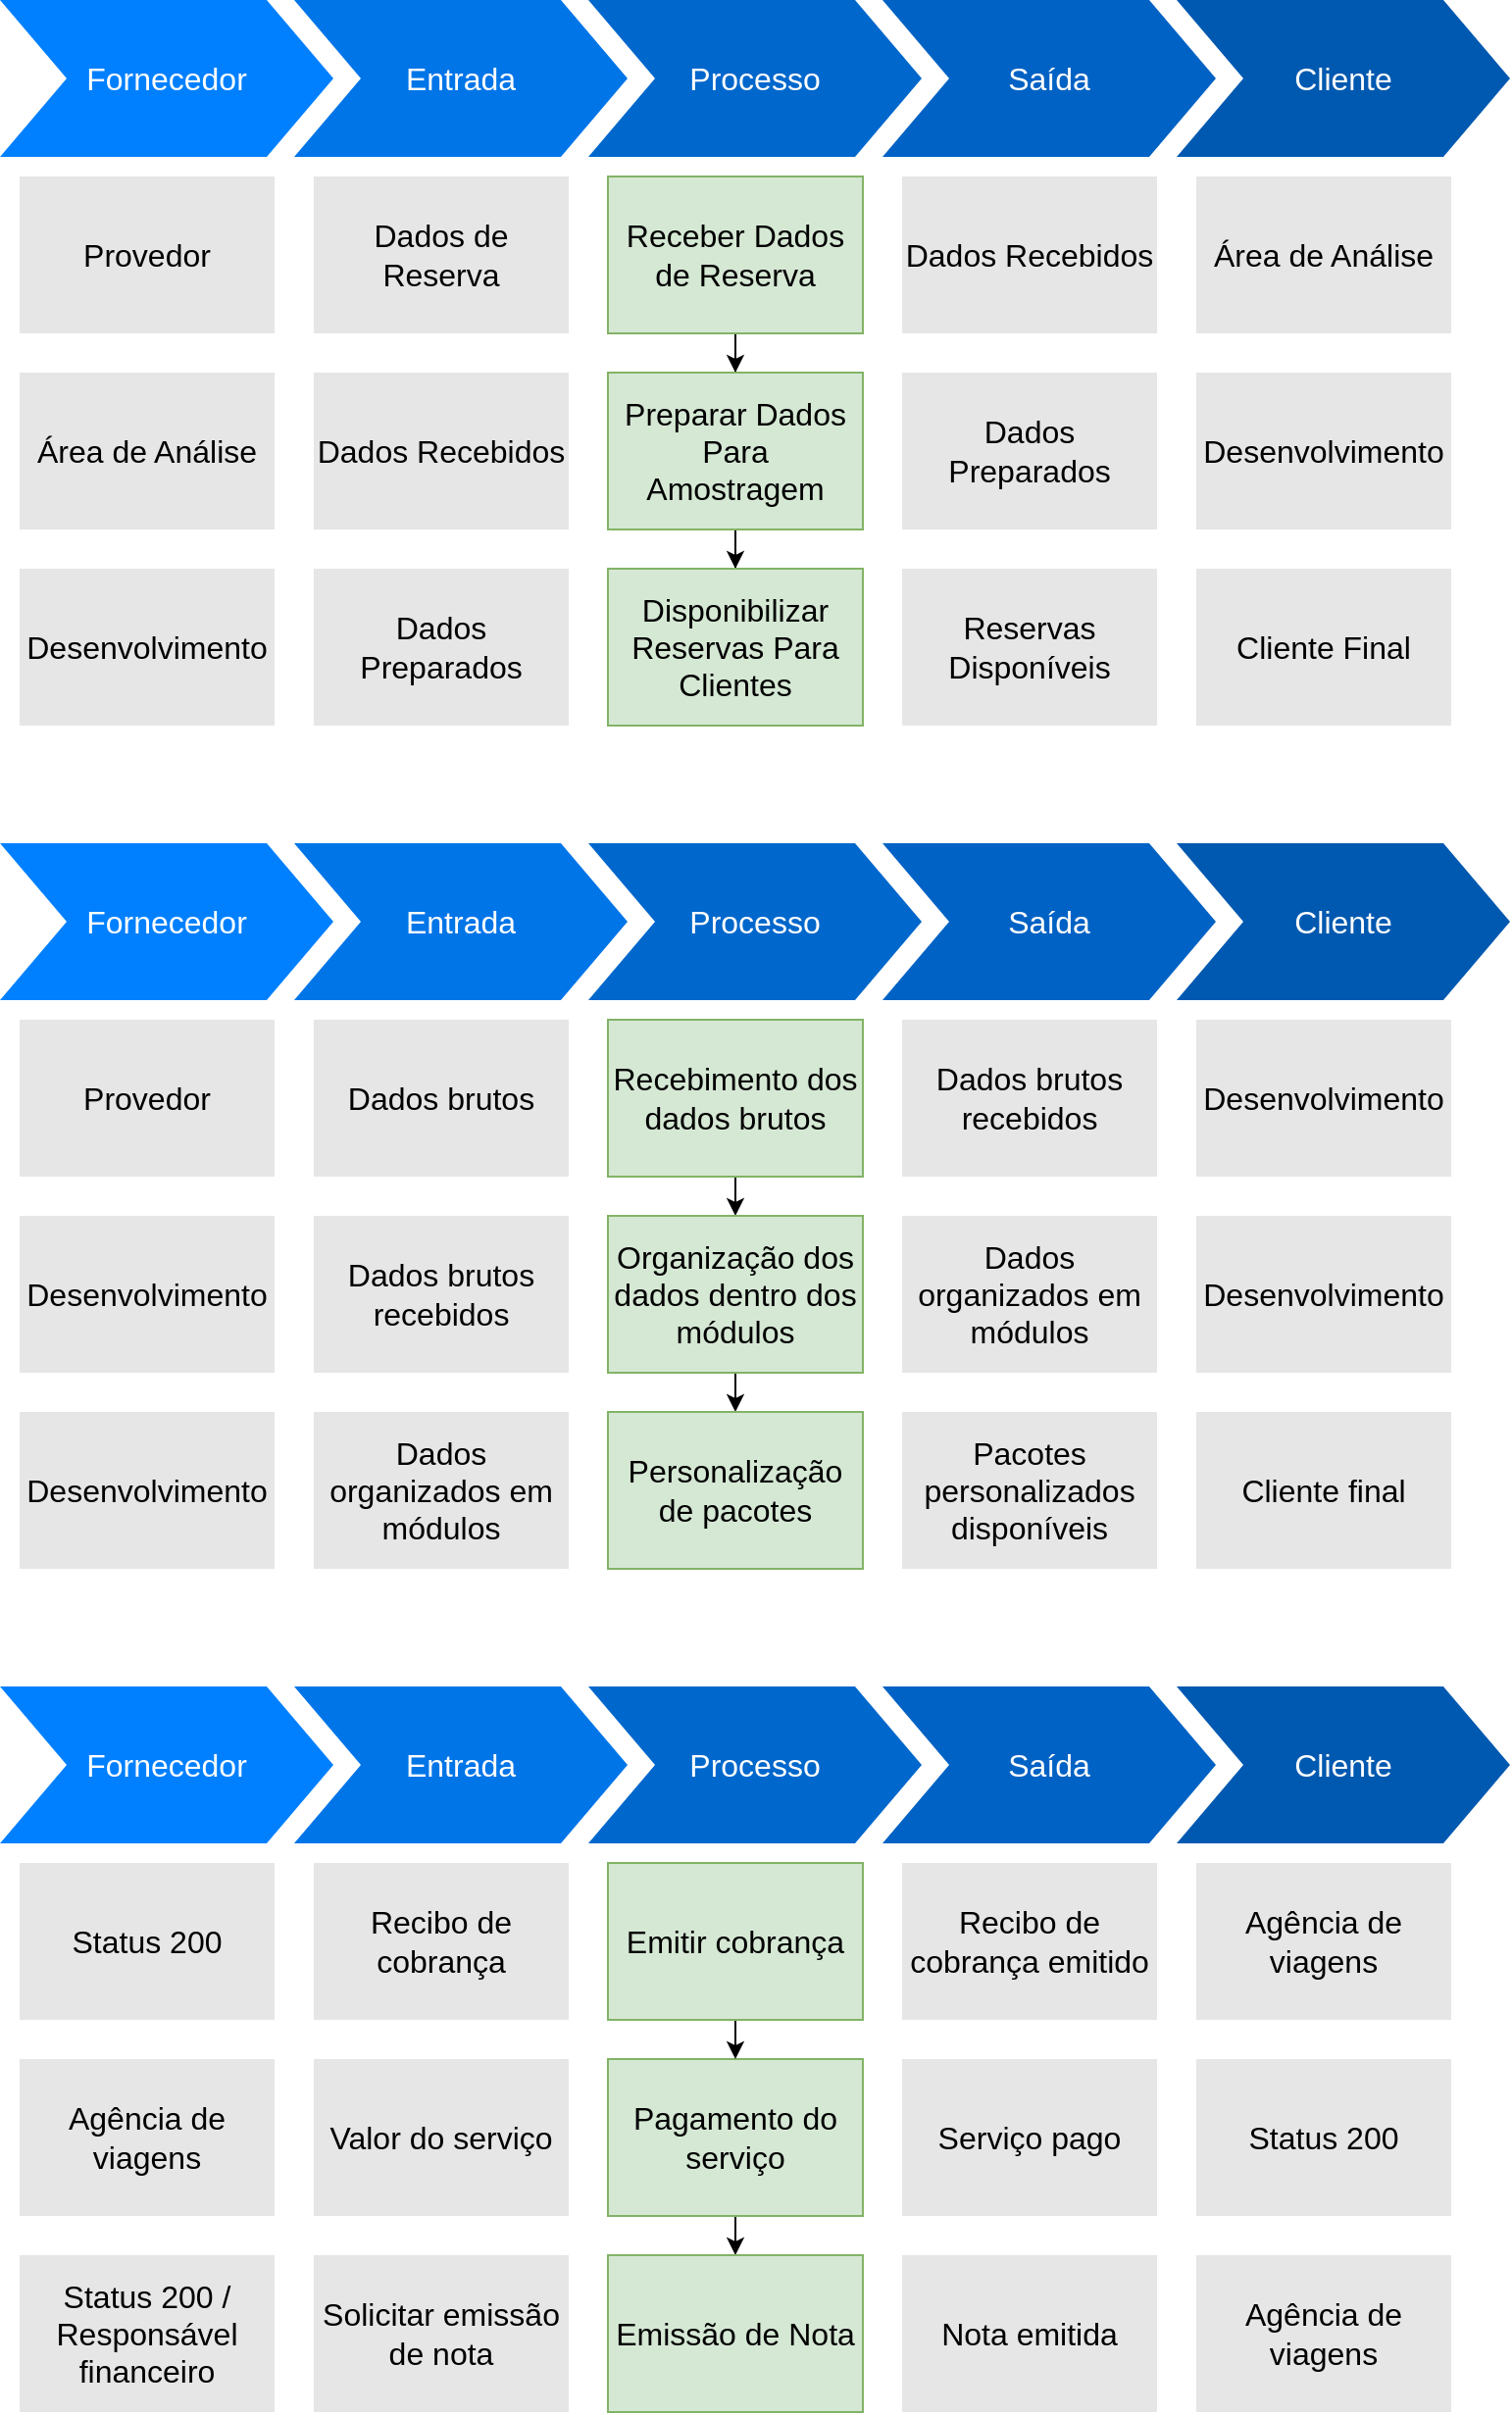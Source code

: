 <mxfile version="13.3.6" type="device"><diagram name="Page-1" id="d9b1e647-80fa-b4a2-5024-87a742678bcc"><mxGraphModel dx="1718" dy="635" grid="1" gridSize="10" guides="1" tooltips="1" connect="1" arrows="1" fold="1" page="1" pageScale="1" pageWidth="1100" pageHeight="850" background="#ffffff" math="0" shadow="0"><root><mxCell id="0"/><mxCell id="1" parent="0"/><mxCell id="57fe6abec08f04cb-1" value="Fornecedor" style="shape=step;whiteSpace=wrap;html=1;fontSize=16;fillColor=#0080FF;fontColor=#FFFFFF;strokeColor=none;" parent="1" vertex="1"><mxGeometry x="165" y="20" width="170" height="80" as="geometry"/></mxCell><mxCell id="57fe6abec08f04cb-2" value="Entrada" style="shape=step;whiteSpace=wrap;html=1;fontSize=16;fillColor=#0075E8;fontColor=#FFFFFF;strokeColor=none;" parent="1" vertex="1"><mxGeometry x="315" y="20" width="170" height="80" as="geometry"/></mxCell><mxCell id="57fe6abec08f04cb-3" value="Processo" style="shape=step;whiteSpace=wrap;html=1;fontSize=16;fillColor=#0067CC;fontColor=#FFFFFF;strokeColor=none;" parent="1" vertex="1"><mxGeometry x="465" y="20" width="170" height="80" as="geometry"/></mxCell><mxCell id="57fe6abec08f04cb-4" value="Saída" style="shape=step;whiteSpace=wrap;html=1;fontSize=16;fillColor=#0062C4;fontColor=#FFFFFF;strokeColor=none;" parent="1" vertex="1"><mxGeometry x="615" y="20" width="170" height="80" as="geometry"/></mxCell><mxCell id="57fe6abec08f04cb-5" value="Cliente" style="shape=step;whiteSpace=wrap;html=1;fontSize=16;fillColor=#0059B0;fontColor=#FFFFFF;strokeColor=none;" parent="1" vertex="1"><mxGeometry x="765" y="20" width="170" height="80" as="geometry"/></mxCell><mxCell id="mD9mA-xFHzbw6oT7RWTV-2" value="Provedor" style="rounded=0;whiteSpace=wrap;html=1;fontSize=16;strokeColor=none;fillColor=#E6E6E6;" vertex="1" parent="1"><mxGeometry x="175" y="110" width="130" height="80" as="geometry"/></mxCell><mxCell id="mD9mA-xFHzbw6oT7RWTV-3" value="Área de Análise" style="rounded=0;whiteSpace=wrap;html=1;fontSize=16;strokeColor=none;fillColor=#E6E6E6;" vertex="1" parent="1"><mxGeometry x="175" y="210" width="130" height="80" as="geometry"/></mxCell><mxCell id="mD9mA-xFHzbw6oT7RWTV-4" value="Desenvolvimento" style="rounded=0;whiteSpace=wrap;html=1;fontSize=16;strokeColor=none;fillColor=#E6E6E6;" vertex="1" parent="1"><mxGeometry x="175" y="310" width="130" height="80" as="geometry"/></mxCell><mxCell id="mD9mA-xFHzbw6oT7RWTV-6" value="Dados de Reserva" style="rounded=0;whiteSpace=wrap;html=1;fontSize=16;strokeColor=none;fillColor=#E6E6E6;" vertex="1" parent="1"><mxGeometry x="325" y="110" width="130" height="80" as="geometry"/></mxCell><mxCell id="mD9mA-xFHzbw6oT7RWTV-7" value="Dados Recebidos" style="rounded=0;whiteSpace=wrap;html=1;fontSize=16;strokeColor=none;fillColor=#E6E6E6;" vertex="1" parent="1"><mxGeometry x="325" y="210" width="130" height="80" as="geometry"/></mxCell><mxCell id="mD9mA-xFHzbw6oT7RWTV-8" value="Dados Preparados" style="rounded=0;whiteSpace=wrap;html=1;fontSize=16;strokeColor=none;fillColor=#E6E6E6;" vertex="1" parent="1"><mxGeometry x="325" y="310" width="130" height="80" as="geometry"/></mxCell><mxCell id="mD9mA-xFHzbw6oT7RWTV-115" style="edgeStyle=orthogonalEdgeStyle;rounded=0;orthogonalLoop=1;jettySize=auto;html=1;exitX=0.5;exitY=1;exitDx=0;exitDy=0;fontSize=16;" edge="1" parent="1" source="mD9mA-xFHzbw6oT7RWTV-10" target="mD9mA-xFHzbw6oT7RWTV-11"><mxGeometry relative="1" as="geometry"/></mxCell><mxCell id="mD9mA-xFHzbw6oT7RWTV-10" value="Receber Dados de Reserva" style="rounded=0;whiteSpace=wrap;html=1;fontSize=16;strokeColor=#82b366;fillColor=#d5e8d4;" vertex="1" parent="1"><mxGeometry x="475" y="110" width="130" height="80" as="geometry"/></mxCell><mxCell id="mD9mA-xFHzbw6oT7RWTV-116" style="edgeStyle=orthogonalEdgeStyle;rounded=0;orthogonalLoop=1;jettySize=auto;html=1;exitX=0.5;exitY=1;exitDx=0;exitDy=0;fontSize=16;" edge="1" parent="1" source="mD9mA-xFHzbw6oT7RWTV-11" target="mD9mA-xFHzbw6oT7RWTV-12"><mxGeometry relative="1" as="geometry"/></mxCell><mxCell id="mD9mA-xFHzbw6oT7RWTV-11" value="Preparar Dados Para Amostragem" style="rounded=0;whiteSpace=wrap;html=1;fontSize=16;strokeColor=#82b366;fillColor=#d5e8d4;" vertex="1" parent="1"><mxGeometry x="475" y="210" width="130" height="80" as="geometry"/></mxCell><mxCell id="mD9mA-xFHzbw6oT7RWTV-12" value="Disponibilizar Reservas Para Clientes" style="rounded=0;whiteSpace=wrap;html=1;fontSize=16;strokeColor=#82b366;fillColor=#d5e8d4;" vertex="1" parent="1"><mxGeometry x="475" y="310" width="130" height="80" as="geometry"/></mxCell><mxCell id="mD9mA-xFHzbw6oT7RWTV-14" value="Dados Recebidos" style="rounded=0;whiteSpace=wrap;html=1;fontSize=16;strokeColor=none;fillColor=#E6E6E6;" vertex="1" parent="1"><mxGeometry x="625" y="110" width="130" height="80" as="geometry"/></mxCell><mxCell id="mD9mA-xFHzbw6oT7RWTV-15" value="Dados Preparados" style="rounded=0;whiteSpace=wrap;html=1;fontSize=16;strokeColor=none;fillColor=#E6E6E6;" vertex="1" parent="1"><mxGeometry x="625" y="210" width="130" height="80" as="geometry"/></mxCell><mxCell id="mD9mA-xFHzbw6oT7RWTV-16" value="Reservas Disponíveis" style="rounded=0;whiteSpace=wrap;html=1;fontSize=16;strokeColor=none;fillColor=#E6E6E6;" vertex="1" parent="1"><mxGeometry x="625" y="310" width="130" height="80" as="geometry"/></mxCell><mxCell id="mD9mA-xFHzbw6oT7RWTV-18" value="Área de Análise" style="rounded=0;whiteSpace=wrap;html=1;fontSize=16;strokeColor=none;fillColor=#E6E6E6;" vertex="1" parent="1"><mxGeometry x="775" y="110" width="130" height="80" as="geometry"/></mxCell><mxCell id="mD9mA-xFHzbw6oT7RWTV-19" value="Desenvolvimento" style="rounded=0;whiteSpace=wrap;html=1;fontSize=16;strokeColor=none;fillColor=#E6E6E6;" vertex="1" parent="1"><mxGeometry x="775" y="210" width="130" height="80" as="geometry"/></mxCell><mxCell id="mD9mA-xFHzbw6oT7RWTV-20" value="Cliente Final" style="rounded=0;whiteSpace=wrap;html=1;fontSize=16;strokeColor=none;fillColor=#E6E6E6;" vertex="1" parent="1"><mxGeometry x="775" y="310" width="130" height="80" as="geometry"/></mxCell><mxCell id="mD9mA-xFHzbw6oT7RWTV-22" value="Fornecedor" style="shape=step;whiteSpace=wrap;html=1;fontSize=16;fillColor=#0080FF;fontColor=#FFFFFF;strokeColor=none;" vertex="1" parent="1"><mxGeometry x="165" y="450" width="170" height="80" as="geometry"/></mxCell><mxCell id="mD9mA-xFHzbw6oT7RWTV-23" value="Entrada" style="shape=step;whiteSpace=wrap;html=1;fontSize=16;fillColor=#0075E8;fontColor=#FFFFFF;strokeColor=none;" vertex="1" parent="1"><mxGeometry x="315" y="450" width="170" height="80" as="geometry"/></mxCell><mxCell id="mD9mA-xFHzbw6oT7RWTV-24" value="Processo" style="shape=step;whiteSpace=wrap;html=1;fontSize=16;fillColor=#0067CC;fontColor=#FFFFFF;strokeColor=none;" vertex="1" parent="1"><mxGeometry x="465" y="450" width="170" height="80" as="geometry"/></mxCell><mxCell id="mD9mA-xFHzbw6oT7RWTV-25" value="Saída" style="shape=step;whiteSpace=wrap;html=1;fontSize=16;fillColor=#0062C4;fontColor=#FFFFFF;strokeColor=none;" vertex="1" parent="1"><mxGeometry x="615" y="450" width="170" height="80" as="geometry"/></mxCell><mxCell id="mD9mA-xFHzbw6oT7RWTV-26" value="Cliente" style="shape=step;whiteSpace=wrap;html=1;fontSize=16;fillColor=#0059B0;fontColor=#FFFFFF;strokeColor=none;" vertex="1" parent="1"><mxGeometry x="765" y="450" width="170" height="80" as="geometry"/></mxCell><mxCell id="mD9mA-xFHzbw6oT7RWTV-27" value="Provedor" style="rounded=0;whiteSpace=wrap;html=1;fontSize=16;strokeColor=none;fillColor=#E6E6E6;" vertex="1" parent="1"><mxGeometry x="175" y="540" width="130" height="80" as="geometry"/></mxCell><mxCell id="mD9mA-xFHzbw6oT7RWTV-28" value="Desenvolvimento" style="rounded=0;whiteSpace=wrap;html=1;fontSize=16;strokeColor=none;fillColor=#E6E6E6;" vertex="1" parent="1"><mxGeometry x="175" y="640" width="130" height="80" as="geometry"/></mxCell><mxCell id="mD9mA-xFHzbw6oT7RWTV-29" value="Desenvolvimento" style="rounded=0;whiteSpace=wrap;html=1;fontSize=16;strokeColor=none;fillColor=#E6E6E6;" vertex="1" parent="1"><mxGeometry x="175" y="740" width="130" height="80" as="geometry"/></mxCell><mxCell id="mD9mA-xFHzbw6oT7RWTV-30" value="Dados brutos" style="rounded=0;whiteSpace=wrap;html=1;fontSize=16;strokeColor=none;fillColor=#E6E6E6;" vertex="1" parent="1"><mxGeometry x="325" y="540" width="130" height="80" as="geometry"/></mxCell><mxCell id="mD9mA-xFHzbw6oT7RWTV-31" value="Dados brutos recebidos" style="rounded=0;whiteSpace=wrap;html=1;fontSize=16;strokeColor=none;fillColor=#E6E6E6;" vertex="1" parent="1"><mxGeometry x="325" y="640" width="130" height="80" as="geometry"/></mxCell><mxCell id="mD9mA-xFHzbw6oT7RWTV-32" value="Dados organizados em módulos" style="rounded=0;whiteSpace=wrap;html=1;fontSize=16;strokeColor=none;fillColor=#E6E6E6;" vertex="1" parent="1"><mxGeometry x="325" y="740" width="130" height="80" as="geometry"/></mxCell><mxCell id="mD9mA-xFHzbw6oT7RWTV-117" style="edgeStyle=orthogonalEdgeStyle;rounded=0;orthogonalLoop=1;jettySize=auto;html=1;exitX=0.5;exitY=1;exitDx=0;exitDy=0;entryX=0.5;entryY=0;entryDx=0;entryDy=0;fontSize=16;" edge="1" parent="1" source="mD9mA-xFHzbw6oT7RWTV-33" target="mD9mA-xFHzbw6oT7RWTV-34"><mxGeometry relative="1" as="geometry"/></mxCell><mxCell id="mD9mA-xFHzbw6oT7RWTV-33" value="Recebimento dos dados brutos" style="rounded=0;whiteSpace=wrap;html=1;fontSize=16;strokeColor=#82b366;fillColor=#d5e8d4;" vertex="1" parent="1"><mxGeometry x="475" y="540" width="130" height="80" as="geometry"/></mxCell><mxCell id="mD9mA-xFHzbw6oT7RWTV-118" style="edgeStyle=orthogonalEdgeStyle;rounded=0;orthogonalLoop=1;jettySize=auto;html=1;exitX=0.5;exitY=1;exitDx=0;exitDy=0;entryX=0.5;entryY=0;entryDx=0;entryDy=0;fontSize=16;" edge="1" parent="1" source="mD9mA-xFHzbw6oT7RWTV-34" target="mD9mA-xFHzbw6oT7RWTV-35"><mxGeometry relative="1" as="geometry"/></mxCell><mxCell id="mD9mA-xFHzbw6oT7RWTV-34" value="&lt;span&gt;Organização dos dados dentro dos módulos&lt;/span&gt;" style="rounded=0;whiteSpace=wrap;html=1;fontSize=16;strokeColor=#82b366;fillColor=#d5e8d4;" vertex="1" parent="1"><mxGeometry x="475" y="640" width="130" height="80" as="geometry"/></mxCell><mxCell id="mD9mA-xFHzbw6oT7RWTV-35" value="Personalização de pacotes" style="rounded=0;whiteSpace=wrap;html=1;fontSize=16;strokeColor=#82b366;fillColor=#d5e8d4;" vertex="1" parent="1"><mxGeometry x="475" y="740" width="130" height="80" as="geometry"/></mxCell><mxCell id="mD9mA-xFHzbw6oT7RWTV-36" value="Dados brutos recebidos" style="rounded=0;whiteSpace=wrap;html=1;fontSize=16;strokeColor=none;fillColor=#E6E6E6;" vertex="1" parent="1"><mxGeometry x="625" y="540" width="130" height="80" as="geometry"/></mxCell><mxCell id="mD9mA-xFHzbw6oT7RWTV-37" value="Dados organizados em módulos" style="rounded=0;whiteSpace=wrap;html=1;fontSize=16;strokeColor=none;fillColor=#E6E6E6;" vertex="1" parent="1"><mxGeometry x="625" y="640" width="130" height="80" as="geometry"/></mxCell><mxCell id="mD9mA-xFHzbw6oT7RWTV-38" value="Pacotes personalizados&lt;br&gt;disponíveis" style="rounded=0;whiteSpace=wrap;html=1;fontSize=16;strokeColor=none;fillColor=#E6E6E6;" vertex="1" parent="1"><mxGeometry x="625" y="740" width="130" height="80" as="geometry"/></mxCell><mxCell id="mD9mA-xFHzbw6oT7RWTV-39" value="Desenvolvimento" style="rounded=0;whiteSpace=wrap;html=1;fontSize=16;strokeColor=none;fillColor=#E6E6E6;" vertex="1" parent="1"><mxGeometry x="775" y="540" width="130" height="80" as="geometry"/></mxCell><mxCell id="mD9mA-xFHzbw6oT7RWTV-40" value="Desenvolvimento" style="rounded=0;whiteSpace=wrap;html=1;fontSize=16;strokeColor=none;fillColor=#E6E6E6;" vertex="1" parent="1"><mxGeometry x="775" y="640" width="130" height="80" as="geometry"/></mxCell><mxCell id="mD9mA-xFHzbw6oT7RWTV-41" value="Cliente final" style="rounded=0;whiteSpace=wrap;html=1;fontSize=16;strokeColor=none;fillColor=#E6E6E6;" vertex="1" parent="1"><mxGeometry x="775" y="740" width="130" height="80" as="geometry"/></mxCell><mxCell id="mD9mA-xFHzbw6oT7RWTV-68" value="Fornecedor" style="shape=step;whiteSpace=wrap;html=1;fontSize=16;fillColor=#0080FF;fontColor=#FFFFFF;strokeColor=none;" vertex="1" parent="1"><mxGeometry x="165" y="880" width="170" height="80" as="geometry"/></mxCell><mxCell id="mD9mA-xFHzbw6oT7RWTV-69" value="Entrada" style="shape=step;whiteSpace=wrap;html=1;fontSize=16;fillColor=#0075E8;fontColor=#FFFFFF;strokeColor=none;" vertex="1" parent="1"><mxGeometry x="315" y="880" width="170" height="80" as="geometry"/></mxCell><mxCell id="mD9mA-xFHzbw6oT7RWTV-70" value="Processo" style="shape=step;whiteSpace=wrap;html=1;fontSize=16;fillColor=#0067CC;fontColor=#FFFFFF;strokeColor=none;" vertex="1" parent="1"><mxGeometry x="465" y="880" width="170" height="80" as="geometry"/></mxCell><mxCell id="mD9mA-xFHzbw6oT7RWTV-71" value="Saída" style="shape=step;whiteSpace=wrap;html=1;fontSize=16;fillColor=#0062C4;fontColor=#FFFFFF;strokeColor=none;" vertex="1" parent="1"><mxGeometry x="615" y="880" width="170" height="80" as="geometry"/></mxCell><mxCell id="mD9mA-xFHzbw6oT7RWTV-72" value="Cliente" style="shape=step;whiteSpace=wrap;html=1;fontSize=16;fillColor=#0059B0;fontColor=#FFFFFF;strokeColor=none;" vertex="1" parent="1"><mxGeometry x="765" y="880" width="170" height="80" as="geometry"/></mxCell><mxCell id="mD9mA-xFHzbw6oT7RWTV-73" value="Agência de viagens" style="rounded=0;whiteSpace=wrap;html=1;fontSize=16;strokeColor=none;fillColor=#E6E6E6;" vertex="1" parent="1"><mxGeometry x="175" y="1070" width="130" height="80" as="geometry"/></mxCell><mxCell id="mD9mA-xFHzbw6oT7RWTV-74" value="Status 200 / Responsável financeiro" style="rounded=0;whiteSpace=wrap;html=1;fontSize=16;strokeColor=none;fillColor=#E6E6E6;" vertex="1" parent="1"><mxGeometry x="175" y="1170" width="130" height="80" as="geometry"/></mxCell><mxCell id="mD9mA-xFHzbw6oT7RWTV-76" value="Valor do serviço" style="rounded=0;whiteSpace=wrap;html=1;fontSize=16;strokeColor=none;fillColor=#E6E6E6;" vertex="1" parent="1"><mxGeometry x="325" y="1070" width="130" height="80" as="geometry"/></mxCell><mxCell id="mD9mA-xFHzbw6oT7RWTV-77" value="Solicitar emissão de nota" style="rounded=0;whiteSpace=wrap;html=1;fontSize=16;strokeColor=none;fillColor=#E6E6E6;" vertex="1" parent="1"><mxGeometry x="325" y="1170" width="130" height="80" as="geometry"/></mxCell><mxCell id="mD9mA-xFHzbw6oT7RWTV-120" style="edgeStyle=orthogonalEdgeStyle;rounded=0;orthogonalLoop=1;jettySize=auto;html=1;exitX=0.5;exitY=1;exitDx=0;exitDy=0;entryX=0.5;entryY=0;entryDx=0;entryDy=0;fontSize=16;" edge="1" parent="1" source="mD9mA-xFHzbw6oT7RWTV-79" target="mD9mA-xFHzbw6oT7RWTV-80"><mxGeometry relative="1" as="geometry"/></mxCell><mxCell id="mD9mA-xFHzbw6oT7RWTV-79" value="Pagamento do serviço" style="rounded=0;whiteSpace=wrap;html=1;fontSize=16;strokeColor=#82b366;fillColor=#d5e8d4;" vertex="1" parent="1"><mxGeometry x="475" y="1070" width="130" height="80" as="geometry"/></mxCell><mxCell id="mD9mA-xFHzbw6oT7RWTV-80" value="Emissão de Nota" style="rounded=0;whiteSpace=wrap;html=1;fontSize=16;strokeColor=#82b366;fillColor=#d5e8d4;" vertex="1" parent="1"><mxGeometry x="475" y="1170" width="130" height="80" as="geometry"/></mxCell><mxCell id="mD9mA-xFHzbw6oT7RWTV-82" value="Serviço pago" style="rounded=0;whiteSpace=wrap;html=1;fontSize=16;strokeColor=none;fillColor=#E6E6E6;" vertex="1" parent="1"><mxGeometry x="625" y="1070" width="130" height="80" as="geometry"/></mxCell><mxCell id="mD9mA-xFHzbw6oT7RWTV-83" value="Nota emitida" style="rounded=0;whiteSpace=wrap;html=1;fontSize=16;strokeColor=none;fillColor=#E6E6E6;" vertex="1" parent="1"><mxGeometry x="625" y="1170" width="130" height="80" as="geometry"/></mxCell><mxCell id="mD9mA-xFHzbw6oT7RWTV-85" value="Status 200" style="rounded=0;whiteSpace=wrap;html=1;fontSize=16;strokeColor=none;fillColor=#E6E6E6;" vertex="1" parent="1"><mxGeometry x="775" y="1070" width="130" height="80" as="geometry"/></mxCell><mxCell id="mD9mA-xFHzbw6oT7RWTV-86" value="Agência de viagens" style="rounded=0;whiteSpace=wrap;html=1;fontSize=16;strokeColor=none;fillColor=#E6E6E6;" vertex="1" parent="1"><mxGeometry x="775" y="1170" width="130" height="80" as="geometry"/></mxCell><mxCell id="mD9mA-xFHzbw6oT7RWTV-89" value="Status 200" style="rounded=0;whiteSpace=wrap;html=1;fontSize=16;strokeColor=none;fillColor=#E6E6E6;" vertex="1" parent="1"><mxGeometry x="175" y="970" width="130" height="80" as="geometry"/></mxCell><mxCell id="mD9mA-xFHzbw6oT7RWTV-90" value="Recibo de cobrança" style="rounded=0;whiteSpace=wrap;html=1;fontSize=16;strokeColor=none;fillColor=#E6E6E6;" vertex="1" parent="1"><mxGeometry x="325" y="970" width="130" height="80" as="geometry"/></mxCell><mxCell id="mD9mA-xFHzbw6oT7RWTV-119" style="edgeStyle=orthogonalEdgeStyle;rounded=0;orthogonalLoop=1;jettySize=auto;html=1;exitX=0.5;exitY=1;exitDx=0;exitDy=0;entryX=0.5;entryY=0;entryDx=0;entryDy=0;fontSize=16;" edge="1" parent="1" source="mD9mA-xFHzbw6oT7RWTV-91" target="mD9mA-xFHzbw6oT7RWTV-79"><mxGeometry relative="1" as="geometry"/></mxCell><mxCell id="mD9mA-xFHzbw6oT7RWTV-91" value="Emitir cobrança" style="rounded=0;whiteSpace=wrap;html=1;fontSize=16;strokeColor=#82b366;fillColor=#d5e8d4;" vertex="1" parent="1"><mxGeometry x="475" y="970" width="130" height="80" as="geometry"/></mxCell><mxCell id="mD9mA-xFHzbw6oT7RWTV-92" value="Recibo de cobrança emitido" style="rounded=0;whiteSpace=wrap;html=1;fontSize=16;strokeColor=none;fillColor=#E6E6E6;" vertex="1" parent="1"><mxGeometry x="625" y="970" width="130" height="80" as="geometry"/></mxCell><mxCell id="mD9mA-xFHzbw6oT7RWTV-93" value="Agência de viagens" style="rounded=0;whiteSpace=wrap;html=1;fontSize=16;strokeColor=none;fillColor=#E6E6E6;" vertex="1" parent="1"><mxGeometry x="775" y="970" width="130" height="80" as="geometry"/></mxCell></root></mxGraphModel></diagram></mxfile>
